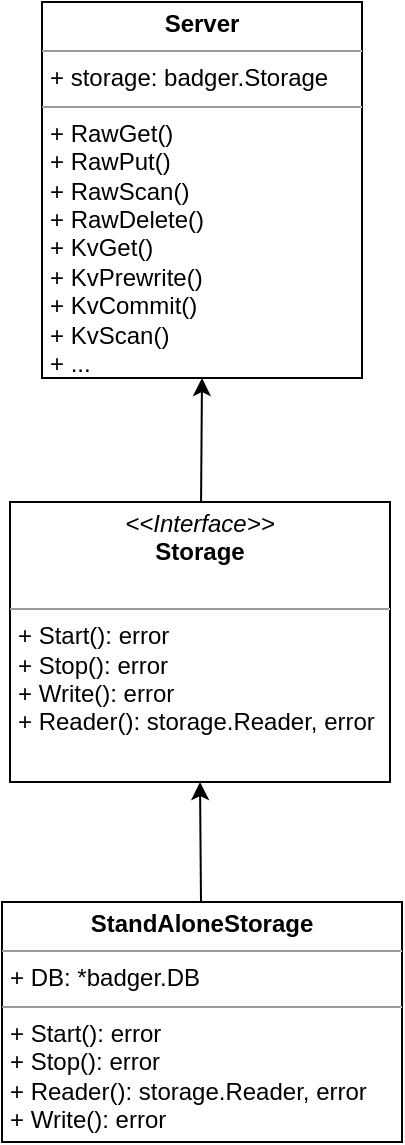 <mxfile>
    <diagram id="UKuZW4hxeGy4WpgAsDlq" name="Page-1">
        <mxGraphModel dx="342" dy="249" grid="1" gridSize="10" guides="1" tooltips="1" connect="1" arrows="1" fold="1" page="1" pageScale="1" pageWidth="850" pageHeight="1100" math="0" shadow="0">
            <root>
                <mxCell id="0"/>
                <mxCell id="1" parent="0"/>
                <mxCell id="9" style="edgeStyle=none;html=1;entryX=0.5;entryY=1;entryDx=0;entryDy=0;" edge="1" parent="1" source="7" target="8">
                    <mxGeometry relative="1" as="geometry"/>
                </mxCell>
                <mxCell id="7" value="&lt;p style=&quot;margin: 0px ; margin-top: 4px ; text-align: center&quot;&gt;&lt;b&gt;StandAloneStorage&lt;/b&gt;&lt;/p&gt;&lt;hr size=&quot;1&quot;&gt;&lt;p style=&quot;margin: 0px ; margin-left: 4px&quot;&gt;+ DB: *badger.DB&lt;/p&gt;&lt;hr size=&quot;1&quot;&gt;&lt;p style=&quot;margin: 0px ; margin-left: 4px&quot;&gt;+ Start(): error&lt;/p&gt;&lt;p style=&quot;margin: 0px ; margin-left: 4px&quot;&gt;+ Stop(): error&lt;/p&gt;&lt;p style=&quot;margin: 0px ; margin-left: 4px&quot;&gt;+ Reader(): storage.Reader, error&lt;/p&gt;&lt;p style=&quot;margin: 0px ; margin-left: 4px&quot;&gt;+ Write(): error&lt;/p&gt;" style="verticalAlign=top;align=left;overflow=fill;fontSize=12;fontFamily=Helvetica;html=1;" vertex="1" parent="1">
                    <mxGeometry x="310" y="750" width="200" height="120" as="geometry"/>
                </mxCell>
                <mxCell id="14" style="edgeStyle=none;html=1;entryX=0.5;entryY=1;entryDx=0;entryDy=0;" edge="1" parent="1" source="8" target="13">
                    <mxGeometry relative="1" as="geometry"/>
                </mxCell>
                <mxCell id="8" value="&lt;p style=&quot;margin: 0px ; margin-top: 4px ; text-align: center&quot;&gt;&lt;i&gt;&amp;lt;&amp;lt;Interface&amp;gt;&amp;gt;&lt;/i&gt;&lt;br&gt;&lt;b&gt;Storage&lt;/b&gt;&lt;/p&gt;&lt;p style=&quot;margin: 0px ; margin-left: 4px&quot;&gt;&lt;br&gt;&lt;/p&gt;&lt;hr size=&quot;1&quot;&gt;&lt;p style=&quot;margin: 0px ; margin-left: 4px&quot;&gt;+ Start(): error&lt;br&gt;+ Stop(): error&lt;/p&gt;&lt;p style=&quot;margin: 0px ; margin-left: 4px&quot;&gt;+ Write(): error&lt;/p&gt;&lt;p style=&quot;margin: 0px ; margin-left: 4px&quot;&gt;+ Reader(): storage.Reader, error&lt;/p&gt;" style="verticalAlign=top;align=left;overflow=fill;fontSize=12;fontFamily=Helvetica;html=1;" vertex="1" parent="1">
                    <mxGeometry x="314" y="550" width="190" height="140" as="geometry"/>
                </mxCell>
                <mxCell id="13" value="&lt;p style=&quot;margin: 0px ; margin-top: 4px ; text-align: center&quot;&gt;&lt;b&gt;Server&lt;/b&gt;&lt;/p&gt;&lt;hr size=&quot;1&quot;&gt;&lt;p style=&quot;margin: 0px ; margin-left: 4px&quot;&gt;+ storage: badger.Storage&lt;/p&gt;&lt;hr size=&quot;1&quot;&gt;&lt;p style=&quot;margin: 0px ; margin-left: 4px&quot;&gt;+ RawGet()&lt;/p&gt;&lt;p style=&quot;margin: 0px ; margin-left: 4px&quot;&gt;+ RawPut()&lt;/p&gt;&lt;p style=&quot;margin: 0px ; margin-left: 4px&quot;&gt;+ RawScan()&lt;/p&gt;&lt;p style=&quot;margin: 0px ; margin-left: 4px&quot;&gt;+ RawDelete()&lt;/p&gt;&lt;p style=&quot;margin: 0px ; margin-left: 4px&quot;&gt;+ KvGet()&lt;/p&gt;&lt;p style=&quot;margin: 0px ; margin-left: 4px&quot;&gt;+ KvPrewrite()&lt;/p&gt;&lt;p style=&quot;margin: 0px ; margin-left: 4px&quot;&gt;+ KvCommit()&lt;/p&gt;&lt;p style=&quot;margin: 0px ; margin-left: 4px&quot;&gt;+ KvScan()&lt;/p&gt;&lt;p style=&quot;margin: 0px ; margin-left: 4px&quot;&gt;+ ...&lt;/p&gt;" style="verticalAlign=top;align=left;overflow=fill;fontSize=12;fontFamily=Helvetica;html=1;" vertex="1" parent="1">
                    <mxGeometry x="330" y="300" width="160" height="188" as="geometry"/>
                </mxCell>
            </root>
        </mxGraphModel>
    </diagram>
</mxfile>